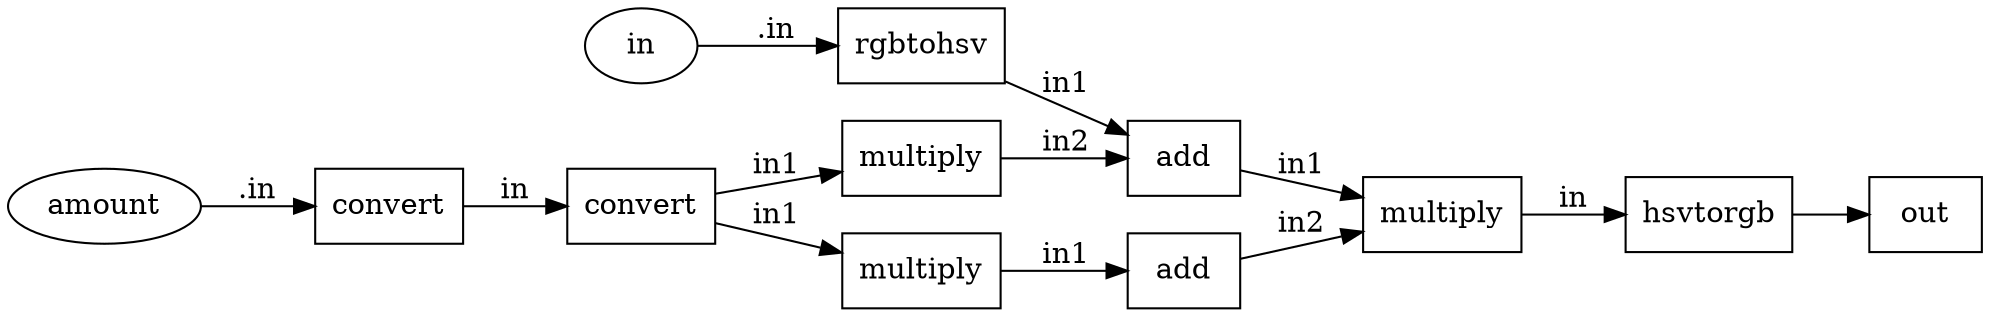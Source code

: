 digraph {
  rankdir = LR;
    NG_hsvadjust_color4_N_torgb_color4 [label= "hsvtorgb"];
    NG_hsvadjust_color4_N_torgb_color4[shape = box];
    NG_hsvadjust_color4_N_torgb_color4 ->     NG_hsvadjust_color4_out;
    NG_hsvadjust_color4_out [label= "out"];
    NG_hsvadjust_color4_out[shape = box]; 
    NG_hsvadjust_color4_N_tmp3_color4 [label= "multiply"];
    NG_hsvadjust_color4_N_tmp3_color4[shape = box];
    NG_hsvadjust_color4_N_tmp3_color4 ->     NG_hsvadjust_color4_N_torgb_color4 [label= "in"];
    NG_hsvadjust_color4_N_torgb_color4 [label= "hsvtorgb"];
    NG_hsvadjust_color4_N_torgb_color4[shape = box]; 
    NG_hsvadjust_color4_N_tmp2_color4 [label= "add"];
    NG_hsvadjust_color4_N_tmp2_color4[shape = box];
    NG_hsvadjust_color4_N_tmp2_color4 ->     NG_hsvadjust_color4_N_tmp3_color4 [label= "in1"];
    NG_hsvadjust_color4_N_tmp3_color4 [label= "multiply"];
    NG_hsvadjust_color4_N_tmp3_color4[shape = box]; 
    NG_hsvadjust_color4_N_inhsv_color4 [label= "rgbtohsv"];
    NG_hsvadjust_color4_N_inhsv_color4[shape = box];
    NG_hsvadjust_color4_N_inhsv_color4 ->     NG_hsvadjust_color4_N_tmp2_color4 [label= "in1"];
    NG_hsvadjust_color4_N_tmp2_color4 [label= "add"];
    NG_hsvadjust_color4_N_tmp2_color4[shape = box]; 
    NG_hsvadjust_color4_inINT [label="in"];
    NG_hsvadjust_color4_inINT [shape = ellipse];
    NG_hsvadjust_color4_N_inhsv_color4 [label="rgbtohsv"];
    NG_hsvadjust_color4_inINT -> NG_hsvadjust_color4_N_inhsv_color4 [label=".in"];
    NG_hsvadjust_color4_N_hchans_color4 [label= "multiply"];
    NG_hsvadjust_color4_N_hchans_color4[shape = box];
    NG_hsvadjust_color4_N_hchans_color4 ->     NG_hsvadjust_color4_N_tmp2_color4 [label= "in2"];
    NG_hsvadjust_color4_N_tmp2_color4 [label= "add"];
    NG_hsvadjust_color4_N_tmp2_color4[shape = box]; 
    NG_hsvadjust_color4_N_camount_color4 [label= "convert"];
    NG_hsvadjust_color4_N_camount_color4[shape = box];
    NG_hsvadjust_color4_N_camount_color4 ->     NG_hsvadjust_color4_N_hchans_color4 [label= "in1"];
    NG_hsvadjust_color4_N_hchans_color4 [label= "multiply"];
    NG_hsvadjust_color4_N_hchans_color4[shape = box]; 
    NG_hsvadjust_color4_N_camt_color3 [label= "convert"];
    NG_hsvadjust_color4_N_camt_color3[shape = box];
    NG_hsvadjust_color4_N_camt_color3 ->     NG_hsvadjust_color4_N_camount_color4 [label= "in"];
    NG_hsvadjust_color4_N_camount_color4 [label= "convert"];
    NG_hsvadjust_color4_N_camount_color4[shape = box]; 
    NG_hsvadjust_color4_amountINT [label="amount"];
    NG_hsvadjust_color4_amountINT [shape = ellipse];
    NG_hsvadjust_color4_N_camt_color3 [label="convert"];
    NG_hsvadjust_color4_amountINT -> NG_hsvadjust_color4_N_camt_color3 [label=".in"];
    NG_hsvadjust_color4_N_svchans_color4 [label= "add"];
    NG_hsvadjust_color4_N_svchans_color4[shape = box];
    NG_hsvadjust_color4_N_svchans_color4 ->     NG_hsvadjust_color4_N_tmp3_color4 [label= "in2"];
    NG_hsvadjust_color4_N_tmp3_color4 [label= "multiply"];
    NG_hsvadjust_color4_N_tmp3_color4[shape = box]; 
    NG_hsvadjust_color4_N_tmp1_color4 [label= "multiply"];
    NG_hsvadjust_color4_N_tmp1_color4[shape = box];
    NG_hsvadjust_color4_N_tmp1_color4 ->     NG_hsvadjust_color4_N_svchans_color4 [label= "in1"];
    NG_hsvadjust_color4_N_svchans_color4 [label= "add"];
    NG_hsvadjust_color4_N_svchans_color4[shape = box]; 
    NG_hsvadjust_color4_N_camount_color4 [label= "convert"];
    NG_hsvadjust_color4_N_camount_color4[shape = box];
    NG_hsvadjust_color4_N_camount_color4 ->     NG_hsvadjust_color4_N_tmp1_color4 [label= "in1"];
    NG_hsvadjust_color4_N_tmp1_color4 [label= "multiply"];
    NG_hsvadjust_color4_N_tmp1_color4[shape = box]; 
}
